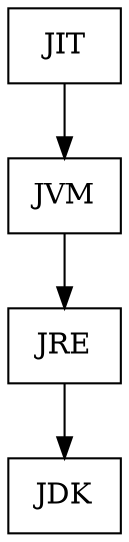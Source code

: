 digraph a {
  a [label="JIT", shape=box];
  b [label="JVM", shape=box];
  c [label="JRE", shape=box];
  d [label="JDK", shape=box];
  a -> b;
  b -> c;
  c -> d;
}